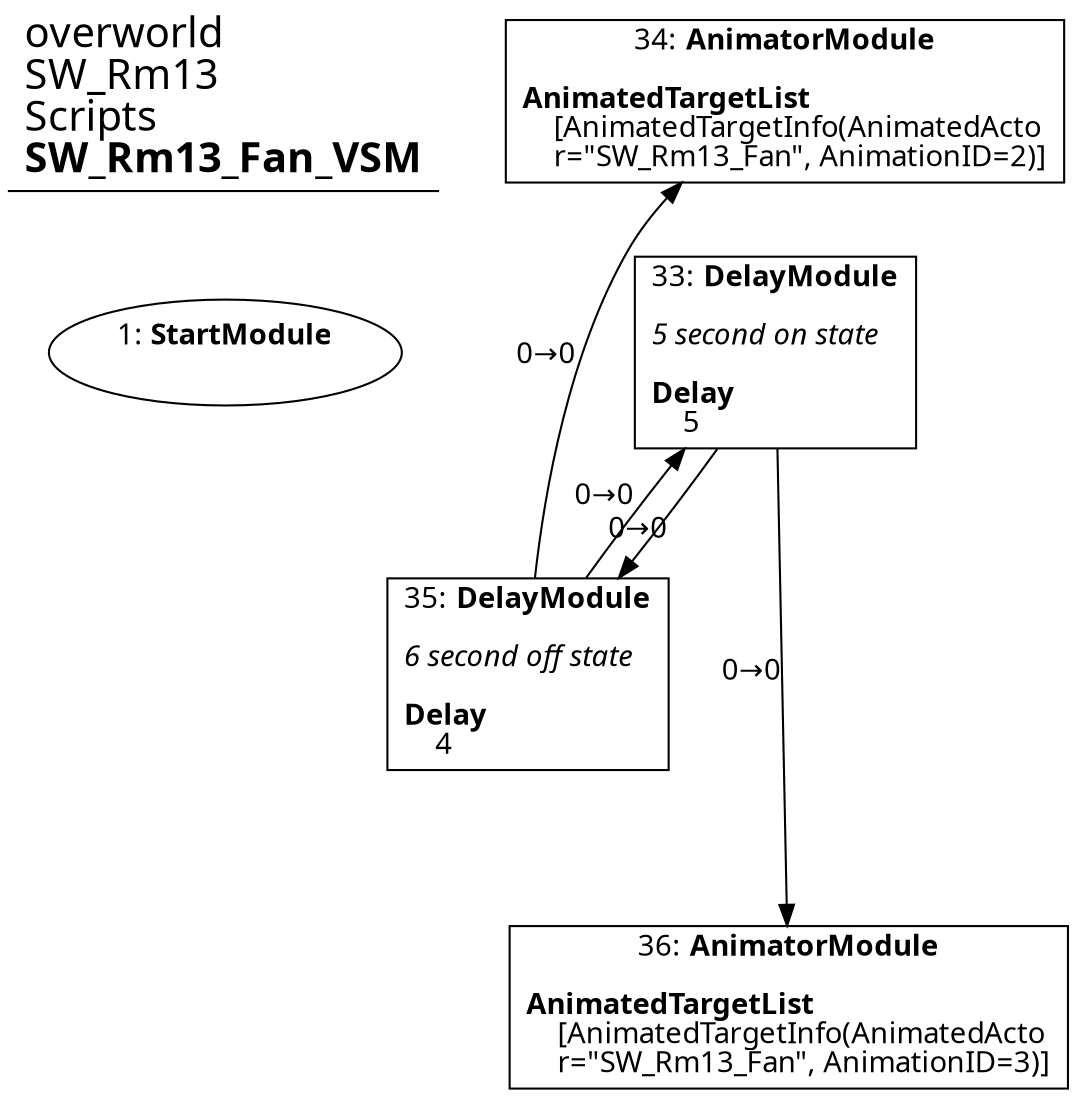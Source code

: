 digraph {
    layout = fdp;
    overlap = prism;
    sep = "+16";
    splines = spline;

    node [ shape = box ];

    graph [ fontname = "Segoe UI" ];
    node [ fontname = "Segoe UI" ];
    edge [ fontname = "Segoe UI" ];

    1 [ label = <1: <b>StartModule</b><br/><br/>> ];
    1 [ shape = oval ]
    1 [ pos = "-0.060000002,0.072000004!" ];

    33 [ label = <33: <b>DelayModule</b><br/><br/><i>5 second on state<br align="left"/></i><br align="left"/><b>Delay</b><br align="left"/>    5<br align="left"/>> ];
    33 [ pos = "0.22900002,0.072000004!" ];
    33 -> 35 [ label = "0→0" ];
    33 -> 36 [ label = "0→0" ];

    34 [ label = <34: <b>AnimatorModule</b><br/><br/><b>AnimatedTargetList</b><br align="left"/>    [AnimatedTargetInfo(AnimatedActo<br align="left"/>    r=&quot;SW_Rm13_Fan&quot;, AnimationID=2)]<br align="left"/>> ];
    34 [ pos = "0.23400001,0.20400001!" ];

    35 [ label = <35: <b>DelayModule</b><br/><br/><i>6 second off state<br align="left"/></i><br align="left"/><b>Delay</b><br align="left"/>    4<br align="left"/>> ];
    35 [ pos = "0.09900001,-0.097!" ];
    35 -> 33 [ label = "0→0" ];
    35 -> 34 [ label = "0→0" ];

    36 [ label = <36: <b>AnimatorModule</b><br/><br/><b>AnimatedTargetList</b><br align="left"/>    [AnimatedTargetInfo(AnimatedActo<br align="left"/>    r=&quot;SW_Rm13_Fan&quot;, AnimationID=3)]<br align="left"/>> ];
    36 [ pos = "0.23600002,-0.272!" ];

    title [ pos = "-0.061000004,0.20500001!" ];
    title [ shape = underline ];
    title [ label = <<font point-size="20">overworld<br align="left"/>SW_Rm13<br align="left"/>Scripts<br align="left"/><b>SW_Rm13_Fan_VSM</b><br align="left"/></font>> ];
}
